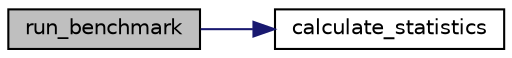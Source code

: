 digraph "run_benchmark"
{
 // LATEX_PDF_SIZE
  edge [fontname="Helvetica",fontsize="10",labelfontname="Helvetica",labelfontsize="10"];
  node [fontname="Helvetica",fontsize="10",shape=record];
  rankdir="LR";
  Node1 [label="run_benchmark",height=0.2,width=0.4,color="black", fillcolor="grey75", style="filled", fontcolor="black",tooltip="Run the given function and return the mean run time and stddev."];
  Node1 -> Node2 [color="midnightblue",fontsize="10",style="solid",fontname="Helvetica"];
  Node2 [label="calculate_statistics",height=0.2,width=0.4,color="black", fillcolor="white", style="filled",URL="$common_8hpp.html#a8265b710246f9019ff14556adf5eb35a",tooltip="Calculate the mean and variance from the result of the run_benchmark."];
}
